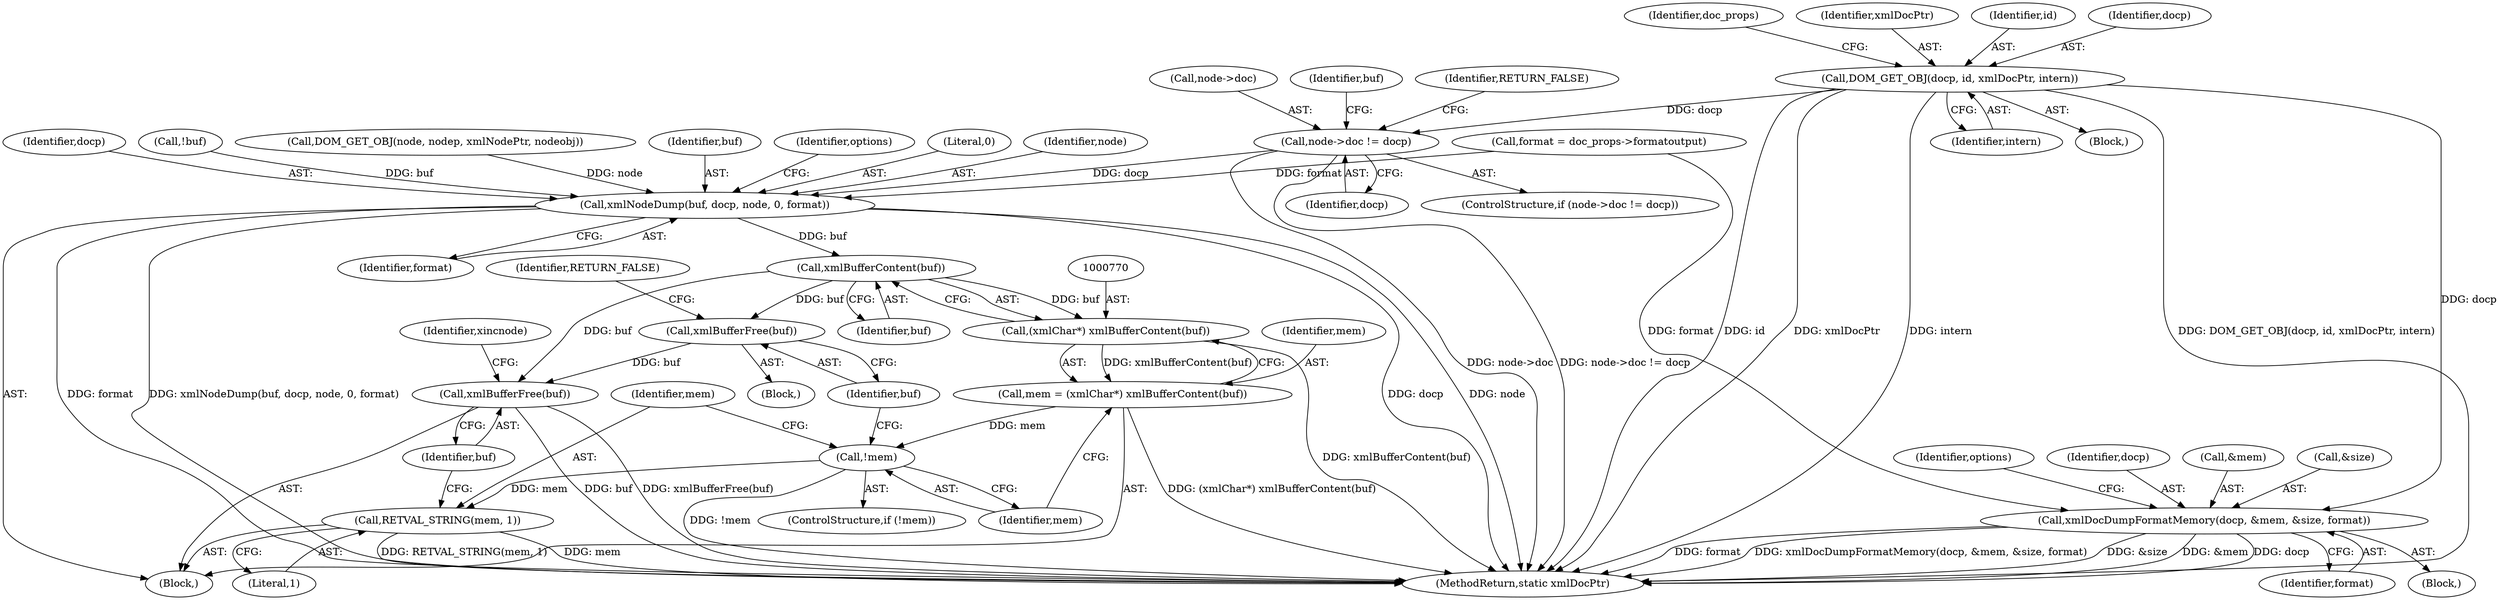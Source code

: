 digraph "0_php_4435b9142ff9813845d5c97ab29a5d637bedb257@pointer" {
"1000700" [label="(Call,DOM_GET_OBJ(docp, id, xmlDocPtr, intern))"];
"1000727" [label="(Call,node->doc != docp)"];
"1000753" [label="(Call,xmlNodeDump(buf, docp, node, 0, format))"];
"1000771" [label="(Call,xmlBufferContent(buf))"];
"1000769" [label="(Call,(xmlChar*) xmlBufferContent(buf))"];
"1000767" [label="(Call,mem = (xmlChar*) xmlBufferContent(buf))"];
"1000774" [label="(Call,!mem)"];
"1000780" [label="(Call,RETVAL_STRING(mem, 1))"];
"1000777" [label="(Call,xmlBufferFree(buf))"];
"1000783" [label="(Call,xmlBufferFree(buf))"];
"1000798" [label="(Call,xmlDocDumpFormatMemory(docp, &mem, &size, format))"];
"1000706" [label="(Identifier,doc_props)"];
"1000778" [label="(Identifier,buf)"];
"1000827" [label="(Identifier,xincnode)"];
"1000755" [label="(Identifier,docp)"];
"1000738" [label="(Call,!buf)"];
"1000721" [label="(Call,DOM_GET_OBJ(node, nodep, xmlNodePtr, nodeobj))"];
"1000728" [label="(Call,node->doc)"];
"1000758" [label="(Identifier,format)"];
"1000703" [label="(Identifier,xmlDocPtr)"];
"1000782" [label="(Literal,1)"];
"1000773" [label="(ControlStructure,if (!mem))"];
"1000772" [label="(Identifier,buf)"];
"1000804" [label="(Identifier,format)"];
"1000800" [label="(Call,&mem)"];
"1000807" [label="(Identifier,options)"];
"1000754" [label="(Identifier,buf)"];
"1000700" [label="(Call,DOM_GET_OBJ(docp, id, xmlDocPtr, intern))"];
"1000735" [label="(Identifier,buf)"];
"1000775" [label="(Identifier,mem)"];
"1001428" [label="(MethodReturn,static xmlDocPtr)"];
"1000799" [label="(Identifier,docp)"];
"1000731" [label="(Identifier,docp)"];
"1000774" [label="(Call,!mem)"];
"1000761" [label="(Identifier,options)"];
"1000777" [label="(Call,xmlBufferFree(buf))"];
"1000757" [label="(Literal,0)"];
"1000711" [label="(Call,format = doc_props->formatoutput)"];
"1000733" [label="(Identifier,RETURN_FALSE)"];
"1000704" [label="(Identifier,intern)"];
"1000768" [label="(Identifier,mem)"];
"1000781" [label="(Identifier,mem)"];
"1000769" [label="(Call,(xmlChar*) xmlBufferContent(buf))"];
"1000727" [label="(Call,node->doc != docp)"];
"1000776" [label="(Block,)"];
"1000771" [label="(Call,xmlBufferContent(buf))"];
"1000779" [label="(Identifier,RETURN_FALSE)"];
"1000786" [label="(Block,)"];
"1000726" [label="(ControlStructure,if (node->doc != docp))"];
"1000780" [label="(Call,RETVAL_STRING(mem, 1))"];
"1000784" [label="(Identifier,buf)"];
"1000702" [label="(Identifier,id)"];
"1000802" [label="(Call,&size)"];
"1000701" [label="(Identifier,docp)"];
"1000783" [label="(Call,xmlBufferFree(buf))"];
"1000756" [label="(Identifier,node)"];
"1000753" [label="(Call,xmlNodeDump(buf, docp, node, 0, format))"];
"1000675" [label="(Block,)"];
"1000767" [label="(Call,mem = (xmlChar*) xmlBufferContent(buf))"];
"1000798" [label="(Call,xmlDocDumpFormatMemory(docp, &mem, &size, format))"];
"1000720" [label="(Block,)"];
"1000700" -> "1000675"  [label="AST: "];
"1000700" -> "1000704"  [label="CFG: "];
"1000701" -> "1000700"  [label="AST: "];
"1000702" -> "1000700"  [label="AST: "];
"1000703" -> "1000700"  [label="AST: "];
"1000704" -> "1000700"  [label="AST: "];
"1000706" -> "1000700"  [label="CFG: "];
"1000700" -> "1001428"  [label="DDG: DOM_GET_OBJ(docp, id, xmlDocPtr, intern)"];
"1000700" -> "1001428"  [label="DDG: id"];
"1000700" -> "1001428"  [label="DDG: xmlDocPtr"];
"1000700" -> "1001428"  [label="DDG: intern"];
"1000700" -> "1000727"  [label="DDG: docp"];
"1000700" -> "1000798"  [label="DDG: docp"];
"1000727" -> "1000726"  [label="AST: "];
"1000727" -> "1000731"  [label="CFG: "];
"1000728" -> "1000727"  [label="AST: "];
"1000731" -> "1000727"  [label="AST: "];
"1000733" -> "1000727"  [label="CFG: "];
"1000735" -> "1000727"  [label="CFG: "];
"1000727" -> "1001428"  [label="DDG: node->doc != docp"];
"1000727" -> "1001428"  [label="DDG: node->doc"];
"1000727" -> "1000753"  [label="DDG: docp"];
"1000753" -> "1000720"  [label="AST: "];
"1000753" -> "1000758"  [label="CFG: "];
"1000754" -> "1000753"  [label="AST: "];
"1000755" -> "1000753"  [label="AST: "];
"1000756" -> "1000753"  [label="AST: "];
"1000757" -> "1000753"  [label="AST: "];
"1000758" -> "1000753"  [label="AST: "];
"1000761" -> "1000753"  [label="CFG: "];
"1000753" -> "1001428"  [label="DDG: format"];
"1000753" -> "1001428"  [label="DDG: xmlNodeDump(buf, docp, node, 0, format)"];
"1000753" -> "1001428"  [label="DDG: docp"];
"1000753" -> "1001428"  [label="DDG: node"];
"1000738" -> "1000753"  [label="DDG: buf"];
"1000721" -> "1000753"  [label="DDG: node"];
"1000711" -> "1000753"  [label="DDG: format"];
"1000753" -> "1000771"  [label="DDG: buf"];
"1000771" -> "1000769"  [label="AST: "];
"1000771" -> "1000772"  [label="CFG: "];
"1000772" -> "1000771"  [label="AST: "];
"1000769" -> "1000771"  [label="CFG: "];
"1000771" -> "1000769"  [label="DDG: buf"];
"1000771" -> "1000777"  [label="DDG: buf"];
"1000771" -> "1000783"  [label="DDG: buf"];
"1000769" -> "1000767"  [label="AST: "];
"1000770" -> "1000769"  [label="AST: "];
"1000767" -> "1000769"  [label="CFG: "];
"1000769" -> "1001428"  [label="DDG: xmlBufferContent(buf)"];
"1000769" -> "1000767"  [label="DDG: xmlBufferContent(buf)"];
"1000767" -> "1000720"  [label="AST: "];
"1000768" -> "1000767"  [label="AST: "];
"1000775" -> "1000767"  [label="CFG: "];
"1000767" -> "1001428"  [label="DDG: (xmlChar*) xmlBufferContent(buf)"];
"1000767" -> "1000774"  [label="DDG: mem"];
"1000774" -> "1000773"  [label="AST: "];
"1000774" -> "1000775"  [label="CFG: "];
"1000775" -> "1000774"  [label="AST: "];
"1000778" -> "1000774"  [label="CFG: "];
"1000781" -> "1000774"  [label="CFG: "];
"1000774" -> "1001428"  [label="DDG: !mem"];
"1000774" -> "1000780"  [label="DDG: mem"];
"1000780" -> "1000720"  [label="AST: "];
"1000780" -> "1000782"  [label="CFG: "];
"1000781" -> "1000780"  [label="AST: "];
"1000782" -> "1000780"  [label="AST: "];
"1000784" -> "1000780"  [label="CFG: "];
"1000780" -> "1001428"  [label="DDG: RETVAL_STRING(mem, 1)"];
"1000780" -> "1001428"  [label="DDG: mem"];
"1000777" -> "1000776"  [label="AST: "];
"1000777" -> "1000778"  [label="CFG: "];
"1000778" -> "1000777"  [label="AST: "];
"1000779" -> "1000777"  [label="CFG: "];
"1000777" -> "1000783"  [label="DDG: buf"];
"1000783" -> "1000720"  [label="AST: "];
"1000783" -> "1000784"  [label="CFG: "];
"1000784" -> "1000783"  [label="AST: "];
"1000827" -> "1000783"  [label="CFG: "];
"1000783" -> "1001428"  [label="DDG: xmlBufferFree(buf)"];
"1000783" -> "1001428"  [label="DDG: buf"];
"1000798" -> "1000786"  [label="AST: "];
"1000798" -> "1000804"  [label="CFG: "];
"1000799" -> "1000798"  [label="AST: "];
"1000800" -> "1000798"  [label="AST: "];
"1000802" -> "1000798"  [label="AST: "];
"1000804" -> "1000798"  [label="AST: "];
"1000807" -> "1000798"  [label="CFG: "];
"1000798" -> "1001428"  [label="DDG: &size"];
"1000798" -> "1001428"  [label="DDG: &mem"];
"1000798" -> "1001428"  [label="DDG: docp"];
"1000798" -> "1001428"  [label="DDG: format"];
"1000798" -> "1001428"  [label="DDG: xmlDocDumpFormatMemory(docp, &mem, &size, format)"];
"1000711" -> "1000798"  [label="DDG: format"];
}
